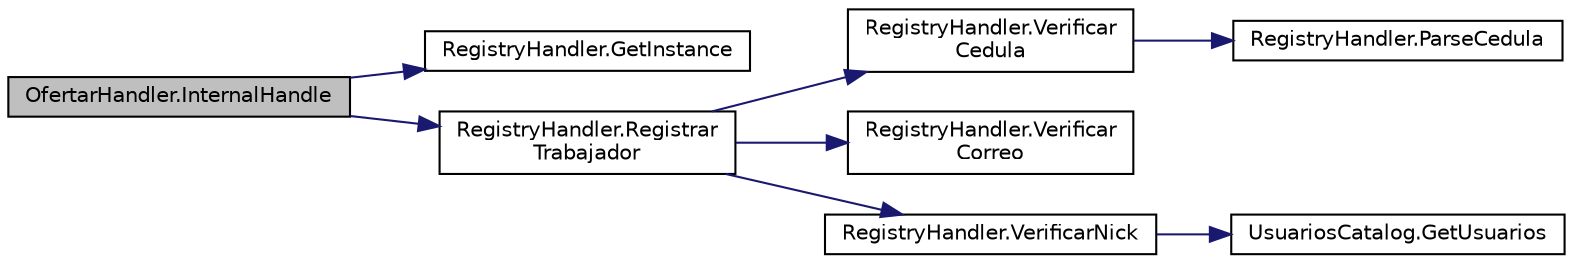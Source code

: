 digraph "OfertarHandler.InternalHandle"
{
 // INTERACTIVE_SVG=YES
 // LATEX_PDF_SIZE
  edge [fontname="Helvetica",fontsize="10",labelfontname="Helvetica",labelfontsize="10"];
  node [fontname="Helvetica",fontsize="10",shape=record];
  rankdir="LR";
  Node1 [label="OfertarHandler.InternalHandle",height=0.2,width=0.4,color="black", fillcolor="grey75", style="filled", fontcolor="black",tooltip="Se procesa el mensaje y asigna la respuesta al mensaje."];
  Node1 -> Node2 [color="midnightblue",fontsize="10",style="solid",fontname="Helvetica"];
  Node2 [label="RegistryHandler.GetInstance",height=0.2,width=0.4,color="black", fillcolor="white", style="filled",URL="$classRegistryHandler.html#a539ece414e2a148d4fc2c0217c10e0c7",tooltip="Método para obtener la instancia."];
  Node1 -> Node3 [color="midnightblue",fontsize="10",style="solid",fontname="Helvetica"];
  Node3 [label="RegistryHandler.Registrar\lTrabajador",height=0.2,width=0.4,color="black", fillcolor="white", style="filled",URL="$classRegistryHandler.html#a385fec37ba8343a4d75225f0451218e6",tooltip="Método para registrar un trabajador."];
  Node3 -> Node4 [color="midnightblue",fontsize="10",style="solid",fontname="Helvetica"];
  Node4 [label="RegistryHandler.Verificar\lCedula",height=0.2,width=0.4,color="black", fillcolor="white", style="filled",URL="$classRegistryHandler.html#a4ba76c1e045bdb0c91f86046ccd7d013",tooltip="Método para verificar la cédula de un Usuario."];
  Node4 -> Node5 [color="midnightblue",fontsize="10",style="solid",fontname="Helvetica"];
  Node5 [label="RegistryHandler.ParseCedula",height=0.2,width=0.4,color="black", fillcolor="white", style="filled",URL="$classRegistryHandler.html#ad0c76402f61b0ded205b48617384c78b",tooltip="Método para convertir un string a un formato apropiado de cédula."];
  Node3 -> Node6 [color="midnightblue",fontsize="10",style="solid",fontname="Helvetica"];
  Node6 [label="RegistryHandler.Verificar\lCorreo",height=0.2,width=0.4,color="black", fillcolor="white", style="filled",URL="$classRegistryHandler.html#af10d84e8aa21d69e609c9c89a36cab65",tooltip="Método para verificar un correo."];
  Node3 -> Node7 [color="midnightblue",fontsize="10",style="solid",fontname="Helvetica"];
  Node7 [label="RegistryHandler.VerificarNick",height=0.2,width=0.4,color="black", fillcolor="white", style="filled",URL="$classRegistryHandler.html#a37e94f8f67ac04e96431d9dfe7c0d64a",tooltip="Método para verificar el nickname de un Usuario."];
  Node7 -> Node8 [color="midnightblue",fontsize="10",style="solid",fontname="Helvetica"];
  Node8 [label="UsuariosCatalog.GetUsuarios",height=0.2,width=0.4,color="black", fillcolor="white", style="filled",URL="$classUsuariosCatalog.html#a8e094f4767408bb913048cda08568886",tooltip="Método para conocer los usuarios."];
}
